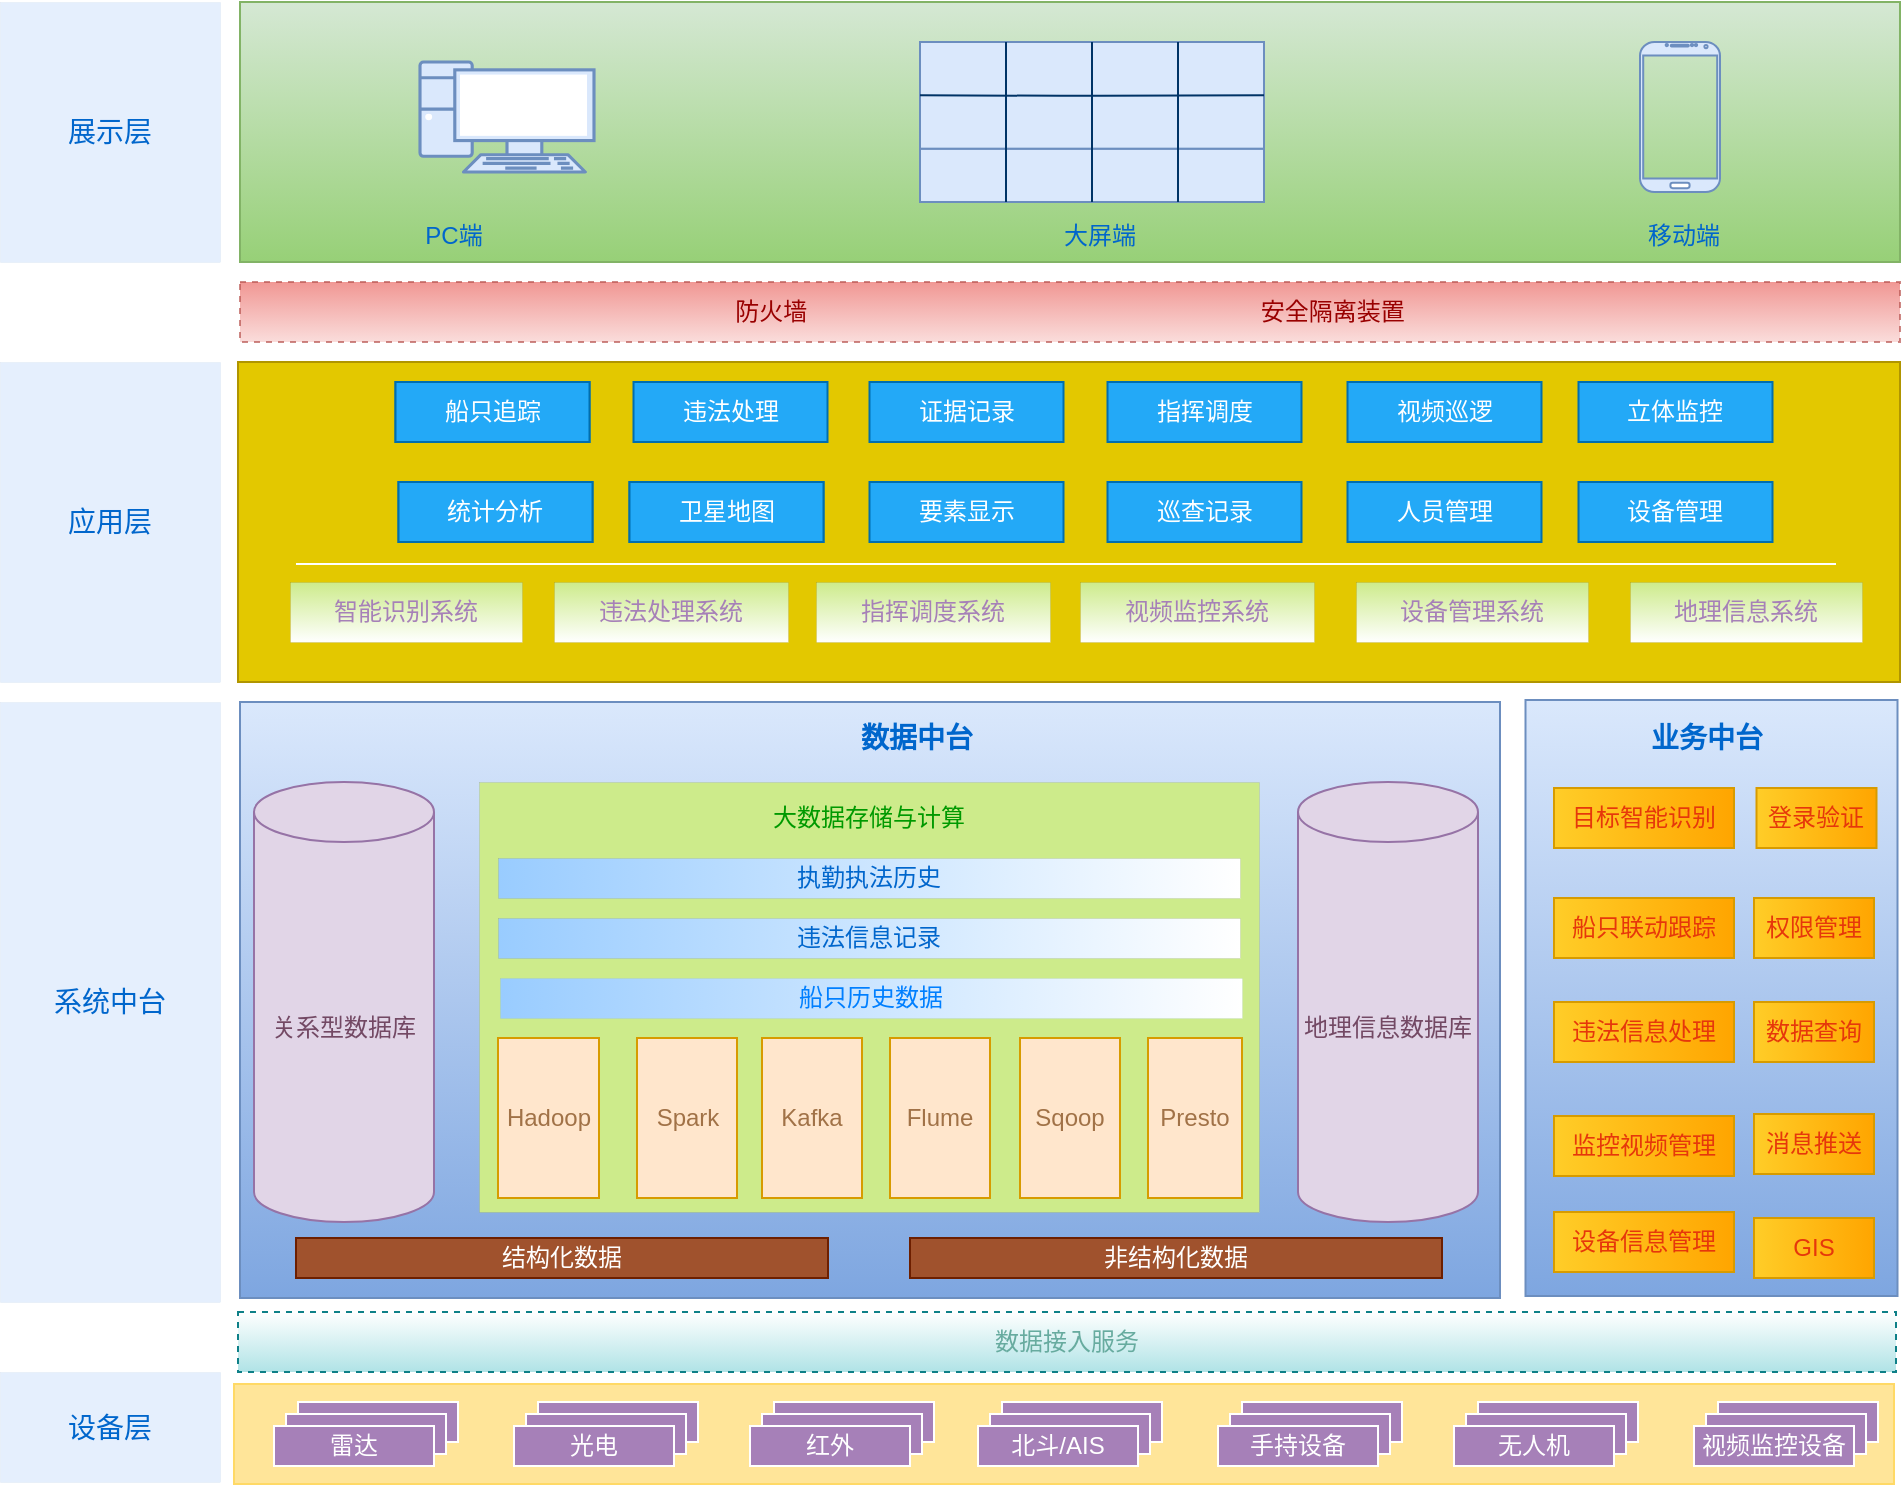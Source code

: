 <mxfile version="14.8.0" type="github">
  <diagram id="sQcaDlpvSEKhb7I3R9dC" name="第 1 页">
    <mxGraphModel dx="1422" dy="794" grid="1" gridSize="10" guides="1" tooltips="1" connect="1" arrows="1" fold="1" page="1" pageScale="1" pageWidth="827" pageHeight="1169" math="0" shadow="0">
      <root>
        <mxCell id="0" />
        <mxCell id="1" parent="0" />
        <mxCell id="p9WKnUkofUUKUgiozpQW-156" value="展示层" style="rounded=0;whiteSpace=wrap;html=1;shadow=0;dashed=1;fontSize=14;strokeColor=#6c8ebf;strokeWidth=0;fillColor=#dae8fc;opacity=70;fontColor=#0066CC;" vertex="1" parent="1">
          <mxGeometry x="70" y="340" width="110" height="130" as="geometry" />
        </mxCell>
        <mxCell id="p9WKnUkofUUKUgiozpQW-115" value="" style="rounded=0;whiteSpace=wrap;html=1;fillColor=#d5e8d4;strokeColor=#82b366;gradientColor=#97d077;" vertex="1" parent="1">
          <mxGeometry x="190" y="340" width="830" height="130" as="geometry" />
        </mxCell>
        <mxCell id="p9WKnUkofUUKUgiozpQW-89" value="" style="rounded=0;whiteSpace=wrap;html=1;fillColor=#e3c800;strokeColor=#B09500;fontColor=#000000;" vertex="1" parent="1">
          <mxGeometry x="189" y="520" width="831" height="160" as="geometry" />
        </mxCell>
        <mxCell id="p9WKnUkofUUKUgiozpQW-65" value="" style="rounded=0;whiteSpace=wrap;html=1;gradientColor=#7ea6e0;fillColor=#dae8fc;strokeColor=#6c8ebf;" vertex="1" parent="1">
          <mxGeometry x="832.75" y="689" width="186" height="298" as="geometry" />
        </mxCell>
        <mxCell id="p9WKnUkofUUKUgiozpQW-52" value="" style="rounded=0;whiteSpace=wrap;html=1;fillColor=#dae8fc;strokeColor=#6c8ebf;gradientColor=#7ea6e0;" vertex="1" parent="1">
          <mxGeometry x="190" y="690" width="630" height="298" as="geometry" />
        </mxCell>
        <mxCell id="p9WKnUkofUUKUgiozpQW-44" value="" style="rounded=0;whiteSpace=wrap;html=1;fillColor=#cdeb8b;strokeColor=#36393d;strokeWidth=0;" vertex="1" parent="1">
          <mxGeometry x="309.5" y="730" width="390" height="215" as="geometry" />
        </mxCell>
        <mxCell id="p9WKnUkofUUKUgiozpQW-25" value="" style="rounded=0;whiteSpace=wrap;html=1;fillColor=#FFE599;strokeColor=#FFD966;" vertex="1" parent="1">
          <mxGeometry x="187" y="1031" width="830" height="50" as="geometry" />
        </mxCell>
        <mxCell id="p9WKnUkofUUKUgiozpQW-4" value="" style="rounded=0;whiteSpace=wrap;html=1;fillColor=#A680B8;strokeColor=#FFFFFF;fontColor=#FFFFFF;" vertex="1" parent="1">
          <mxGeometry x="219" y="1040" width="80" height="20" as="geometry" />
        </mxCell>
        <mxCell id="p9WKnUkofUUKUgiozpQW-5" value="" style="rounded=0;whiteSpace=wrap;html=1;fillColor=#A680B8;strokeColor=#FFFFFF;fontColor=#FFFFFF;" vertex="1" parent="1">
          <mxGeometry x="213" y="1046" width="80" height="20" as="geometry" />
        </mxCell>
        <mxCell id="p9WKnUkofUUKUgiozpQW-6" value="雷达" style="rounded=0;whiteSpace=wrap;html=1;fillColor=#A680B8;strokeColor=#FFFFFF;fontColor=#FFFFFF;" vertex="1" parent="1">
          <mxGeometry x="207" y="1052" width="80" height="20" as="geometry" />
        </mxCell>
        <mxCell id="p9WKnUkofUUKUgiozpQW-7" value="" style="rounded=0;whiteSpace=wrap;html=1;fillColor=#A680B8;strokeColor=#FFFFFF;fontColor=#FFFFFF;" vertex="1" parent="1">
          <mxGeometry x="339" y="1040" width="80" height="20" as="geometry" />
        </mxCell>
        <mxCell id="p9WKnUkofUUKUgiozpQW-8" value="" style="rounded=0;whiteSpace=wrap;html=1;fillColor=#A680B8;strokeColor=#FFFFFF;fontColor=#FFFFFF;" vertex="1" parent="1">
          <mxGeometry x="333" y="1046" width="80" height="20" as="geometry" />
        </mxCell>
        <mxCell id="p9WKnUkofUUKUgiozpQW-9" value="光电" style="rounded=0;whiteSpace=wrap;html=1;fillColor=#A680B8;strokeColor=#FFFFFF;fontColor=#FFFFFF;" vertex="1" parent="1">
          <mxGeometry x="327" y="1052" width="80" height="20" as="geometry" />
        </mxCell>
        <mxCell id="p9WKnUkofUUKUgiozpQW-10" value="" style="rounded=0;whiteSpace=wrap;html=1;fillColor=#A680B8;strokeColor=#FFFFFF;fontColor=#FFFFFF;" vertex="1" parent="1">
          <mxGeometry x="457" y="1040" width="80" height="20" as="geometry" />
        </mxCell>
        <mxCell id="p9WKnUkofUUKUgiozpQW-11" value="" style="rounded=0;whiteSpace=wrap;html=1;fillColor=#A680B8;strokeColor=#FFFFFF;fontColor=#FFFFFF;" vertex="1" parent="1">
          <mxGeometry x="451" y="1046" width="80" height="20" as="geometry" />
        </mxCell>
        <mxCell id="p9WKnUkofUUKUgiozpQW-12" value="红外" style="rounded=0;whiteSpace=wrap;html=1;fillColor=#A680B8;strokeColor=#FFFFFF;fontColor=#FFFFFF;" vertex="1" parent="1">
          <mxGeometry x="445" y="1052" width="80" height="20" as="geometry" />
        </mxCell>
        <mxCell id="p9WKnUkofUUKUgiozpQW-13" value="" style="rounded=0;whiteSpace=wrap;html=1;fillColor=#A680B8;strokeColor=#FFFFFF;fontColor=#FFFFFF;" vertex="1" parent="1">
          <mxGeometry x="571" y="1040" width="80" height="20" as="geometry" />
        </mxCell>
        <mxCell id="p9WKnUkofUUKUgiozpQW-14" value="" style="rounded=0;whiteSpace=wrap;html=1;fillColor=#A680B8;strokeColor=#FFFFFF;fontColor=#FFFFFF;" vertex="1" parent="1">
          <mxGeometry x="565" y="1046" width="80" height="20" as="geometry" />
        </mxCell>
        <mxCell id="p9WKnUkofUUKUgiozpQW-15" value="北斗/AIS" style="rounded=0;whiteSpace=wrap;html=1;fillColor=#A680B8;strokeColor=#FFFFFF;fontColor=#FFFFFF;" vertex="1" parent="1">
          <mxGeometry x="559" y="1052" width="80" height="20" as="geometry" />
        </mxCell>
        <mxCell id="p9WKnUkofUUKUgiozpQW-16" value="" style="rounded=0;whiteSpace=wrap;html=1;fillColor=#A680B8;strokeColor=#FFFFFF;fontColor=#FFFFFF;" vertex="1" parent="1">
          <mxGeometry x="691" y="1040" width="80" height="20" as="geometry" />
        </mxCell>
        <mxCell id="p9WKnUkofUUKUgiozpQW-17" value="" style="rounded=0;whiteSpace=wrap;html=1;fillColor=#A680B8;strokeColor=#FFFFFF;fontColor=#FFFFFF;" vertex="1" parent="1">
          <mxGeometry x="685" y="1046" width="80" height="20" as="geometry" />
        </mxCell>
        <mxCell id="p9WKnUkofUUKUgiozpQW-18" value="手持设备" style="rounded=0;whiteSpace=wrap;html=1;fillColor=#A680B8;strokeColor=#FFFFFF;fontColor=#FFFFFF;" vertex="1" parent="1">
          <mxGeometry x="679" y="1052" width="80" height="20" as="geometry" />
        </mxCell>
        <mxCell id="p9WKnUkofUUKUgiozpQW-19" value="" style="rounded=0;whiteSpace=wrap;html=1;fillColor=#A680B8;strokeColor=#FFFFFF;fontColor=#FFFFFF;" vertex="1" parent="1">
          <mxGeometry x="809" y="1040" width="80" height="20" as="geometry" />
        </mxCell>
        <mxCell id="p9WKnUkofUUKUgiozpQW-20" value="" style="rounded=0;whiteSpace=wrap;html=1;fillColor=#A680B8;strokeColor=#FFFFFF;fontColor=#FFFFFF;" vertex="1" parent="1">
          <mxGeometry x="803" y="1046" width="80" height="20" as="geometry" />
        </mxCell>
        <mxCell id="p9WKnUkofUUKUgiozpQW-21" value="无人机" style="rounded=0;whiteSpace=wrap;html=1;fillColor=#A680B8;strokeColor=#FFFFFF;fontColor=#FFFFFF;" vertex="1" parent="1">
          <mxGeometry x="797" y="1052" width="80" height="20" as="geometry" />
        </mxCell>
        <mxCell id="p9WKnUkofUUKUgiozpQW-22" value="" style="rounded=0;whiteSpace=wrap;html=1;fillColor=#A680B8;strokeColor=#FFFFFF;" vertex="1" parent="1">
          <mxGeometry x="929" y="1040" width="80" height="20" as="geometry" />
        </mxCell>
        <mxCell id="p9WKnUkofUUKUgiozpQW-23" value="" style="rounded=0;whiteSpace=wrap;html=1;fillColor=#A680B8;strokeColor=#FFFFFF;fontColor=#FFFFFF;" vertex="1" parent="1">
          <mxGeometry x="923" y="1046" width="80" height="20" as="geometry" />
        </mxCell>
        <mxCell id="p9WKnUkofUUKUgiozpQW-24" value="视频监控设备" style="rounded=0;whiteSpace=wrap;html=1;fillColor=#A680B8;strokeColor=#FFFFFF;fontColor=#FFFFFF;" vertex="1" parent="1">
          <mxGeometry x="917" y="1052" width="80" height="20" as="geometry" />
        </mxCell>
        <mxCell id="p9WKnUkofUUKUgiozpQW-27" value="数据接入服务" style="rounded=0;whiteSpace=wrap;html=1;strokeColor=#0e8088;gradientDirection=north;fillColor=#b0e3e6;gradientColor=#ffffff;fontColor=#67AB9F;dashed=1;" vertex="1" parent="1">
          <mxGeometry x="189" y="995" width="829" height="30" as="geometry" />
        </mxCell>
        <mxCell id="p9WKnUkofUUKUgiozpQW-29" value="关系型数据库" style="shape=cylinder3;whiteSpace=wrap;html=1;boundedLbl=1;backgroundOutline=1;size=15;fillColor=#e1d5e7;strokeColor=#9673a6;fontColor=#734964;" vertex="1" parent="1">
          <mxGeometry x="197" y="730" width="90" height="220" as="geometry" />
        </mxCell>
        <mxCell id="p9WKnUkofUUKUgiozpQW-31" value="结构化数据" style="rounded=0;whiteSpace=wrap;html=1;strokeColor=#6D1F00;fontColor=#ffffff;gradientDirection=north;fillColor=#a0522d;" vertex="1" parent="1">
          <mxGeometry x="218" y="958" width="266" height="20" as="geometry" />
        </mxCell>
        <mxCell id="p9WKnUkofUUKUgiozpQW-33" value="非结构化数据" style="rounded=0;whiteSpace=wrap;html=1;fillColor=#a0522d;strokeColor=#6D1F00;fontColor=#ffffff;" vertex="1" parent="1">
          <mxGeometry x="525" y="958" width="266" height="20" as="geometry" />
        </mxCell>
        <mxCell id="p9WKnUkofUUKUgiozpQW-38" value="Hadoop" style="rounded=0;whiteSpace=wrap;html=1;fillColor=#ffe6cc;strokeColor=#d79b00;fontColor=#A17247;" vertex="1" parent="1">
          <mxGeometry x="319" y="858" width="50.5" height="80" as="geometry" />
        </mxCell>
        <mxCell id="p9WKnUkofUUKUgiozpQW-39" value="Spark" style="rounded=0;whiteSpace=wrap;html=1;fillColor=#ffe6cc;strokeColor=#d79b00;fontColor=#A17247;" vertex="1" parent="1">
          <mxGeometry x="388.5" y="858" width="50" height="80" as="geometry" />
        </mxCell>
        <mxCell id="p9WKnUkofUUKUgiozpQW-40" value="Kafka" style="rounded=0;whiteSpace=wrap;html=1;fillColor=#ffe6cc;strokeColor=#d79b00;fontColor=#A17247;" vertex="1" parent="1">
          <mxGeometry x="451" y="858" width="50" height="80" as="geometry" />
        </mxCell>
        <mxCell id="p9WKnUkofUUKUgiozpQW-41" value="Flume" style="rounded=0;whiteSpace=wrap;html=1;fillColor=#ffe6cc;strokeColor=#d79b00;fontColor=#A17247;" vertex="1" parent="1">
          <mxGeometry x="515" y="858" width="50" height="80" as="geometry" />
        </mxCell>
        <mxCell id="p9WKnUkofUUKUgiozpQW-42" value="Presto" style="rounded=0;whiteSpace=wrap;html=1;fillColor=#ffe6cc;strokeColor=#d79b00;fontColor=#A17247;" vertex="1" parent="1">
          <mxGeometry x="644" y="858" width="47" height="80" as="geometry" />
        </mxCell>
        <mxCell id="p9WKnUkofUUKUgiozpQW-46" value="地理信息数据库" style="shape=cylinder3;whiteSpace=wrap;html=1;boundedLbl=1;backgroundOutline=1;size=15;fillColor=#e1d5e7;strokeColor=#9673a6;fontColor=#734964;" vertex="1" parent="1">
          <mxGeometry x="719" y="730" width="90" height="220" as="geometry" />
        </mxCell>
        <mxCell id="p9WKnUkofUUKUgiozpQW-47" value="船只历史数据" style="rounded=0;whiteSpace=wrap;html=1;strokeWidth=0;strokeColor=#6c8ebf;fontColor=#007FFF;fillColor=#99CCFF;gradientColor=#ffffff;gradientDirection=east;" vertex="1" parent="1">
          <mxGeometry x="320" y="828" width="371" height="20" as="geometry" />
        </mxCell>
        <mxCell id="p9WKnUkofUUKUgiozpQW-48" value="违法信息记录" style="rounded=0;whiteSpace=wrap;html=1;strokeColor=#36393d;strokeWidth=0;gradientDirection=east;fillColor=#99CCFF;gradientColor=#ffffff;fontColor=#0066CC;" vertex="1" parent="1">
          <mxGeometry x="319" y="798" width="371" height="20" as="geometry" />
        </mxCell>
        <mxCell id="p9WKnUkofUUKUgiozpQW-49" value="执勤执法历史" style="rounded=0;whiteSpace=wrap;html=1;strokeColor=#36393d;strokeWidth=0;fillColor=#99CCFF;gradientColor=#ffffff;gradientDirection=east;fontColor=#0066CC;" vertex="1" parent="1">
          <mxGeometry x="319" y="768" width="371" height="20" as="geometry" />
        </mxCell>
        <mxCell id="p9WKnUkofUUKUgiozpQW-50" value="大数据存储与计算" style="text;html=1;strokeColor=none;fillColor=none;align=center;verticalAlign=middle;whiteSpace=wrap;rounded=0;fontColor=#009900;" vertex="1" parent="1">
          <mxGeometry x="430" y="738" width="149" height="20" as="geometry" />
        </mxCell>
        <mxCell id="p9WKnUkofUUKUgiozpQW-53" value="数据中台" style="text;html=1;strokeColor=none;fillColor=none;align=center;verticalAlign=middle;whiteSpace=wrap;rounded=0;fontColor=#0066CC;fontStyle=1;fontSize=14;" vertex="1" parent="1">
          <mxGeometry x="492" y="698" width="73" height="20" as="geometry" />
        </mxCell>
        <mxCell id="p9WKnUkofUUKUgiozpQW-54" value="Sqoop" style="rounded=0;whiteSpace=wrap;html=1;fillColor=#ffe6cc;strokeColor=#d79b00;fontColor=#A17247;" vertex="1" parent="1">
          <mxGeometry x="580" y="858" width="50" height="80" as="geometry" />
        </mxCell>
        <mxCell id="p9WKnUkofUUKUgiozpQW-57" value="违法信息处理" style="rounded=0;whiteSpace=wrap;html=1;fillColor=#ffcc99;strokeColor=#36393d;gradientDirection=east;fontColor=#0000FF;" vertex="1" parent="1">
          <mxGeometry x="847" y="840" width="90" height="30" as="geometry" />
        </mxCell>
        <mxCell id="p9WKnUkofUUKUgiozpQW-58" value="监控视频管理" style="rounded=0;whiteSpace=wrap;html=1;fillColor=#ffcc99;strokeColor=#36393d;gradientDirection=east;fontColor=#0000FF;" vertex="1" parent="1">
          <mxGeometry x="847" y="897" width="90" height="30" as="geometry" />
        </mxCell>
        <mxCell id="p9WKnUkofUUKUgiozpQW-59" value="设备信息管理" style="rounded=0;whiteSpace=wrap;html=1;fillColor=#ffcd28;strokeColor=#d79b00;gradientDirection=east;gradientColor=#ffa500;fontColor=#E6370B;" vertex="1" parent="1">
          <mxGeometry x="847" y="945" width="90" height="30" as="geometry" />
        </mxCell>
        <mxCell id="p9WKnUkofUUKUgiozpQW-60" value="登录验证" style="rounded=0;whiteSpace=wrap;html=1;fillColor=#ffcd28;strokeColor=#d79b00;gradientDirection=east;gradientColor=#ffa500;fontColor=#E6370B;" vertex="1" parent="1">
          <mxGeometry x="948.25" y="733" width="60" height="30" as="geometry" />
        </mxCell>
        <mxCell id="p9WKnUkofUUKUgiozpQW-61" value="权限管理" style="rounded=0;whiteSpace=wrap;html=1;fillColor=#ffcd28;strokeColor=#d79b00;gradientDirection=east;gradientColor=#ffa500;fontColor=#E6370B;" vertex="1" parent="1">
          <mxGeometry x="947" y="788" width="60" height="30" as="geometry" />
        </mxCell>
        <mxCell id="p9WKnUkofUUKUgiozpQW-62" value="数据查询" style="rounded=0;whiteSpace=wrap;html=1;fillColor=#ffcd28;strokeColor=#d79b00;gradientDirection=east;gradientColor=#ffa500;fontColor=#E6370B;" vertex="1" parent="1">
          <mxGeometry x="947" y="840" width="60" height="30" as="geometry" />
        </mxCell>
        <mxCell id="p9WKnUkofUUKUgiozpQW-63" value="消息推送" style="rounded=0;whiteSpace=wrap;html=1;fillColor=#ffcd28;strokeColor=#d79b00;gradientDirection=east;gradientColor=#ffa500;fontColor=#E6370B;" vertex="1" parent="1">
          <mxGeometry x="947" y="896" width="60" height="30" as="geometry" />
        </mxCell>
        <mxCell id="p9WKnUkofUUKUgiozpQW-64" value="GIS" style="rounded=0;whiteSpace=wrap;html=1;fillColor=#ffcd28;strokeColor=#d79b00;gradientDirection=east;gradientColor=#ffa500;fontColor=#E6370B;" vertex="1" parent="1">
          <mxGeometry x="947" y="948" width="60" height="30" as="geometry" />
        </mxCell>
        <mxCell id="p9WKnUkofUUKUgiozpQW-66" value="业务中台" style="text;html=1;strokeColor=none;fillColor=none;align=center;verticalAlign=middle;whiteSpace=wrap;rounded=0;fontStyle=1;fontColor=#0066CC;fontSize=14;" vertex="1" parent="1">
          <mxGeometry x="887" y="698" width="73" height="20" as="geometry" />
        </mxCell>
        <mxCell id="p9WKnUkofUUKUgiozpQW-68" value="智能识别系统" style="rounded=0;whiteSpace=wrap;html=1;strokeColor=#36393d;fillColor=#cdeb8b;gradientDirection=south;strokeWidth=0;gradientColor=#ffffff;fontColor=#A680B8;" vertex="1" parent="1">
          <mxGeometry x="215" y="630" width="116" height="30" as="geometry" />
        </mxCell>
        <mxCell id="p9WKnUkofUUKUgiozpQW-69" value="违法处理系统" style="rounded=0;whiteSpace=wrap;html=1;strokeColor=#36393d;fillColor=#cdeb8b;gradientDirection=south;strokeWidth=0;gradientColor=#ffffff;fontColor=#A680B8;" vertex="1" parent="1">
          <mxGeometry x="347" y="630" width="117" height="30" as="geometry" />
        </mxCell>
        <mxCell id="p9WKnUkofUUKUgiozpQW-70" value="指挥调度系统" style="rounded=0;whiteSpace=wrap;html=1;strokeColor=#36393d;fillColor=#cdeb8b;gradientDirection=south;strokeWidth=0;gradientColor=#ffffff;fontColor=#A680B8;" vertex="1" parent="1">
          <mxGeometry x="478" y="630" width="117" height="30" as="geometry" />
        </mxCell>
        <mxCell id="p9WKnUkofUUKUgiozpQW-71" value="视频监控系统" style="rounded=0;whiteSpace=wrap;html=1;strokeColor=#36393d;fillColor=#cdeb8b;gradientDirection=south;strokeWidth=0;gradientColor=#ffffff;fontColor=#A680B8;" vertex="1" parent="1">
          <mxGeometry x="610" y="630" width="117" height="30" as="geometry" />
        </mxCell>
        <mxCell id="p9WKnUkofUUKUgiozpQW-72" value="设备管理系统" style="rounded=0;whiteSpace=wrap;html=1;strokeColor=#36393d;fillColor=#cdeb8b;gradientDirection=south;strokeWidth=0;gradientColor=#ffffff;fontColor=#A680B8;" vertex="1" parent="1">
          <mxGeometry x="748" y="630" width="116" height="30" as="geometry" />
        </mxCell>
        <mxCell id="p9WKnUkofUUKUgiozpQW-73" value="地理信息系统" style="rounded=0;whiteSpace=wrap;html=1;strokeColor=#36393d;fillColor=#cdeb8b;gradientDirection=south;strokeWidth=0;gradientColor=#ffffff;fontColor=#A680B8;" vertex="1" parent="1">
          <mxGeometry x="885" y="630" width="116" height="30" as="geometry" />
        </mxCell>
        <mxCell id="p9WKnUkofUUKUgiozpQW-75" value="" style="endArrow=none;html=1;strokeWidth=1;strokeColor=#FFFFFF;" edge="1" parent="1">
          <mxGeometry width="50" height="50" relative="1" as="geometry">
            <mxPoint x="218" y="621" as="sourcePoint" />
            <mxPoint x="988" y="621" as="targetPoint" />
          </mxGeometry>
        </mxCell>
        <mxCell id="p9WKnUkofUUKUgiozpQW-76" value="船只追踪" style="rounded=0;whiteSpace=wrap;html=1;strokeColor=#006EAF;fontColor=#ffffff;gradientDirection=south;fillColor=#23A9F7;" vertex="1" parent="1">
          <mxGeometry x="267.75" y="530" width="97" height="30" as="geometry" />
        </mxCell>
        <mxCell id="p9WKnUkofUUKUgiozpQW-77" value="证据记录" style="rounded=0;whiteSpace=wrap;html=1;strokeColor=#006EAF;fontColor=#ffffff;gradientDirection=south;fillColor=#23A9F7;" vertex="1" parent="1">
          <mxGeometry x="504.75" y="530" width="97" height="30" as="geometry" />
        </mxCell>
        <mxCell id="p9WKnUkofUUKUgiozpQW-78" value="违法处理" style="rounded=0;whiteSpace=wrap;html=1;strokeColor=#006EAF;fontColor=#ffffff;gradientDirection=south;fillColor=#23A9F7;" vertex="1" parent="1">
          <mxGeometry x="386.75" y="530" width="97" height="30" as="geometry" />
        </mxCell>
        <mxCell id="p9WKnUkofUUKUgiozpQW-79" value="指挥调度" style="rounded=0;whiteSpace=wrap;html=1;strokeColor=#006EAF;fontColor=#ffffff;gradientDirection=south;fillColor=#23A9F7;" vertex="1" parent="1">
          <mxGeometry x="623.75" y="530" width="97" height="30" as="geometry" />
        </mxCell>
        <mxCell id="p9WKnUkofUUKUgiozpQW-80" value="视频巡逻" style="rounded=0;whiteSpace=wrap;html=1;strokeColor=#006EAF;fontColor=#ffffff;gradientDirection=south;fillColor=#23A9F7;" vertex="1" parent="1">
          <mxGeometry x="743.75" y="530" width="97" height="30" as="geometry" />
        </mxCell>
        <mxCell id="p9WKnUkofUUKUgiozpQW-81" value="立体监控" style="rounded=0;whiteSpace=wrap;html=1;strokeColor=#006EAF;fontColor=#ffffff;gradientDirection=south;fillColor=#23A9F7;" vertex="1" parent="1">
          <mxGeometry x="859.25" y="530" width="97" height="30" as="geometry" />
        </mxCell>
        <mxCell id="p9WKnUkofUUKUgiozpQW-82" value="统计分析" style="rounded=0;whiteSpace=wrap;html=1;strokeColor=#006EAF;fontColor=#ffffff;gradientDirection=south;fillColor=#23A9F7;" vertex="1" parent="1">
          <mxGeometry x="269.25" y="580" width="97" height="30" as="geometry" />
        </mxCell>
        <mxCell id="p9WKnUkofUUKUgiozpQW-83" value="卫星地图" style="rounded=0;whiteSpace=wrap;html=1;strokeColor=#006EAF;fontColor=#ffffff;gradientDirection=south;fillColor=#23A9F7;" vertex="1" parent="1">
          <mxGeometry x="384.75" y="580" width="97" height="30" as="geometry" />
        </mxCell>
        <mxCell id="p9WKnUkofUUKUgiozpQW-84" value="要素显示" style="rounded=0;whiteSpace=wrap;html=1;strokeColor=#006EAF;fontColor=#ffffff;gradientDirection=south;fillColor=#23A9F7;" vertex="1" parent="1">
          <mxGeometry x="504.75" y="580" width="97" height="30" as="geometry" />
        </mxCell>
        <mxCell id="p9WKnUkofUUKUgiozpQW-85" value="巡查记录" style="rounded=0;whiteSpace=wrap;html=1;strokeColor=#006EAF;fontColor=#ffffff;gradientDirection=south;fillColor=#23A9F7;" vertex="1" parent="1">
          <mxGeometry x="623.75" y="580" width="97" height="30" as="geometry" />
        </mxCell>
        <mxCell id="p9WKnUkofUUKUgiozpQW-86" value="设备管理" style="rounded=0;whiteSpace=wrap;html=1;strokeColor=#006EAF;fontColor=#ffffff;gradientDirection=south;fillColor=#23A9F7;" vertex="1" parent="1">
          <mxGeometry x="859.25" y="580" width="97" height="30" as="geometry" />
        </mxCell>
        <mxCell id="p9WKnUkofUUKUgiozpQW-87" value="人员管理" style="rounded=0;whiteSpace=wrap;html=1;strokeColor=#006EAF;fontColor=#ffffff;gradientDirection=south;fillColor=#23A9F7;" vertex="1" parent="1">
          <mxGeometry x="743.75" y="580" width="97" height="30" as="geometry" />
        </mxCell>
        <mxCell id="p9WKnUkofUUKUgiozpQW-92" value="防火墙&amp;nbsp; &amp;nbsp; &amp;nbsp; &amp;nbsp; &amp;nbsp; &amp;nbsp; &amp;nbsp; &amp;nbsp; &amp;nbsp; &amp;nbsp; &amp;nbsp; &amp;nbsp; &amp;nbsp; &amp;nbsp; &amp;nbsp; &amp;nbsp; &amp;nbsp; &amp;nbsp; &amp;nbsp; &amp;nbsp; &amp;nbsp; &amp;nbsp; &amp;nbsp; &amp;nbsp; &amp;nbsp; &amp;nbsp; &amp;nbsp; &amp;nbsp; &amp;nbsp; &amp;nbsp; &amp;nbsp; &amp;nbsp; &amp;nbsp; &amp;nbsp; 安全隔离装置" style="rounded=0;whiteSpace=wrap;html=1;strokeColor=#b85450;fillColor=#f8cecc;gradientColor=#ea6b66;shadow=0;gradientDirection=north;opacity=70;fontColor=#990000;dashed=1;" vertex="1" parent="1">
          <mxGeometry x="190" y="480" width="830" height="30" as="geometry" />
        </mxCell>
        <mxCell id="p9WKnUkofUUKUgiozpQW-93" value="" style="verticalAlign=top;verticalLabelPosition=bottom;labelPosition=center;align=center;html=1;outlineConnect=0;fillColor=#dae8fc;strokeColor=#6c8ebf;gradientDirection=north;strokeWidth=2;shape=mxgraph.networks.pc;" vertex="1" parent="1">
          <mxGeometry x="280" y="370" width="87" height="55" as="geometry" />
        </mxCell>
        <mxCell id="p9WKnUkofUUKUgiozpQW-109" value="" style="group;strokeColor=#d79b00;fillColor=#ffe6cc;" vertex="1" connectable="0" parent="1">
          <mxGeometry x="530" y="360" width="172" height="80" as="geometry" />
        </mxCell>
        <mxCell id="p9WKnUkofUUKUgiozpQW-107" value="" style="rounded=0;whiteSpace=wrap;html=1;strokeColor=#6c8ebf;fillColor=#dae8fc;" vertex="1" parent="p9WKnUkofUUKUgiozpQW-109">
          <mxGeometry y="53.333" width="172" height="26.667" as="geometry" />
        </mxCell>
        <mxCell id="p9WKnUkofUUKUgiozpQW-98" value="" style="rounded=0;whiteSpace=wrap;html=1;fillColor=#dae8fc;strokeColor=#6c8ebf;" vertex="1" parent="p9WKnUkofUUKUgiozpQW-109">
          <mxGeometry width="172" height="53.333" as="geometry" />
        </mxCell>
        <mxCell id="p9WKnUkofUUKUgiozpQW-100" value="" style="endArrow=none;html=1;exitX=0;exitY=0.5;exitDx=0;exitDy=0;entryX=1;entryY=0.5;entryDx=0;entryDy=0;fontColor=#0066CC;strokeColor=#003366;" edge="1" parent="p9WKnUkofUUKUgiozpQW-109" source="p9WKnUkofUUKUgiozpQW-98" target="p9WKnUkofUUKUgiozpQW-98">
          <mxGeometry width="50" height="50" relative="1" as="geometry">
            <mxPoint x="17.866" as="sourcePoint" />
            <mxPoint x="150.982" y="58.667" as="targetPoint" />
            <Array as="points">
              <mxPoint x="80.295" y="26.909" />
            </Array>
          </mxGeometry>
        </mxCell>
        <mxCell id="p9WKnUkofUUKUgiozpQW-103" value="" style="endArrow=none;html=1;exitX=0.25;exitY=1;exitDx=0;exitDy=0;entryX=0.25;entryY=0;entryDx=0;entryDy=0;fontColor=#0066CC;strokeColor=#003366;" edge="1" parent="p9WKnUkofUUKUgiozpQW-109" source="p9WKnUkofUUKUgiozpQW-107" target="p9WKnUkofUUKUgiozpQW-98">
          <mxGeometry width="50" height="50" relative="1" as="geometry">
            <mxPoint x="10.859" y="16" as="sourcePoint" />
            <mxPoint x="45.89" y="-10.667" as="targetPoint" />
          </mxGeometry>
        </mxCell>
        <mxCell id="p9WKnUkofUUKUgiozpQW-104" value="" style="endArrow=none;html=1;entryX=0.5;entryY=0;entryDx=0;entryDy=0;exitX=0.5;exitY=1;exitDx=0;exitDy=0;fontColor=#0066CC;strokeColor=#003366;" edge="1" parent="p9WKnUkofUUKUgiozpQW-109" source="p9WKnUkofUUKUgiozpQW-107" target="p9WKnUkofUUKUgiozpQW-98">
          <mxGeometry width="50" height="50" relative="1" as="geometry">
            <mxPoint x="45.89" y="122.667" as="sourcePoint" />
            <mxPoint x="80.921" y="96" as="targetPoint" />
          </mxGeometry>
        </mxCell>
        <mxCell id="p9WKnUkofUUKUgiozpQW-106" value="" style="endArrow=none;html=1;entryX=0.75;entryY=0;entryDx=0;entryDy=0;exitX=0.75;exitY=1;exitDx=0;exitDy=0;fontColor=#0066CC;strokeColor=#003366;" edge="1" parent="p9WKnUkofUUKUgiozpQW-109" source="p9WKnUkofUUKUgiozpQW-107" target="p9WKnUkofUUKUgiozpQW-98">
          <mxGeometry width="50" height="50" relative="1" as="geometry">
            <mxPoint x="129.263" y="48" as="sourcePoint" />
            <mxPoint x="249.067" y="32" as="targetPoint" />
          </mxGeometry>
        </mxCell>
        <mxCell id="p9WKnUkofUUKUgiozpQW-110" value="" style="verticalLabelPosition=bottom;verticalAlign=top;html=1;shadow=0;dashed=0;strokeWidth=1;shape=mxgraph.android.phone2;fillColor=#dae8fc;strokeColor=#6c8ebf;" vertex="1" parent="1">
          <mxGeometry x="890" y="360" width="40" height="75" as="geometry" />
        </mxCell>
        <mxCell id="p9WKnUkofUUKUgiozpQW-112" value="PC端" style="text;html=1;strokeColor=none;fillColor=none;align=center;verticalAlign=middle;whiteSpace=wrap;rounded=0;fontColor=#0066CC;" vertex="1" parent="1">
          <mxGeometry x="262" y="450" width="70" height="14" as="geometry" />
        </mxCell>
        <mxCell id="p9WKnUkofUUKUgiozpQW-113" value="大屏端" style="text;html=1;strokeColor=none;fillColor=none;align=center;verticalAlign=middle;whiteSpace=wrap;rounded=0;fontColor=#0066CC;" vertex="1" parent="1">
          <mxGeometry x="585.25" y="450" width="70" height="14" as="geometry" />
        </mxCell>
        <mxCell id="p9WKnUkofUUKUgiozpQW-114" value="移动端" style="text;html=1;strokeColor=none;fillColor=none;align=center;verticalAlign=middle;whiteSpace=wrap;rounded=0;fontColor=#0066CC;" vertex="1" parent="1">
          <mxGeometry x="877" y="450" width="70" height="14" as="geometry" />
        </mxCell>
        <mxCell id="p9WKnUkofUUKUgiozpQW-128" value="目标智能识别" style="rounded=0;whiteSpace=wrap;html=1;fillColor=#ffcd28;strokeColor=#d79b00;gradientDirection=east;gradientColor=#ffa500;fontColor=#333333;" vertex="1" parent="1">
          <mxGeometry x="847" y="733" width="90" height="30" as="geometry" />
        </mxCell>
        <mxCell id="p9WKnUkofUUKUgiozpQW-129" value="船只联动跟踪" style="rounded=0;whiteSpace=wrap;html=1;fillColor=#ffcd28;strokeColor=#d79b00;gradientDirection=east;gradientColor=#ffa500;fontColor=#E6370B;" vertex="1" parent="1">
          <mxGeometry x="847" y="788" width="90" height="30" as="geometry" />
        </mxCell>
        <mxCell id="p9WKnUkofUUKUgiozpQW-130" value="违法信息处理" style="rounded=0;whiteSpace=wrap;html=1;fillColor=#ffcd28;strokeColor=#d79b00;gradientDirection=east;gradientColor=#ffa500;fontColor=#E6370B;" vertex="1" parent="1">
          <mxGeometry x="847" y="840" width="90" height="30" as="geometry" />
        </mxCell>
        <mxCell id="p9WKnUkofUUKUgiozpQW-131" value="监控视频管理" style="rounded=0;whiteSpace=wrap;html=1;fillColor=#ffcd28;strokeColor=#d79b00;gradientDirection=east;gradientColor=#ffa500;fontColor=#E6370B;" vertex="1" parent="1">
          <mxGeometry x="847" y="897" width="90" height="30" as="geometry" />
        </mxCell>
        <mxCell id="p9WKnUkofUUKUgiozpQW-139" value="目标智能识别" style="rounded=0;whiteSpace=wrap;html=1;fillColor=#ffcd28;strokeColor=#d79b00;gradientDirection=east;gradientColor=#ffa500;fontColor=#E6370B;" vertex="1" parent="1">
          <mxGeometry x="847" y="733" width="90" height="30" as="geometry" />
        </mxCell>
        <mxCell id="p9WKnUkofUUKUgiozpQW-145" value="船只追踪" style="rounded=0;whiteSpace=wrap;html=1;strokeColor=#006EAF;fontColor=#ffffff;gradientDirection=south;fillColor=#23A9F7;" vertex="1" parent="1">
          <mxGeometry x="267.75" y="530" width="97" height="30" as="geometry" />
        </mxCell>
        <mxCell id="p9WKnUkofUUKUgiozpQW-146" value="统计分析" style="rounded=0;whiteSpace=wrap;html=1;strokeColor=#006EAF;fontColor=#ffffff;gradientDirection=south;fillColor=#23A9F7;" vertex="1" parent="1">
          <mxGeometry x="269.25" y="580" width="97" height="30" as="geometry" />
        </mxCell>
        <mxCell id="p9WKnUkofUUKUgiozpQW-147" value="卫星地图" style="rounded=0;whiteSpace=wrap;html=1;strokeColor=#006EAF;fontColor=#ffffff;gradientDirection=south;fillColor=#23A9F7;" vertex="1" parent="1">
          <mxGeometry x="384.75" y="580" width="97" height="30" as="geometry" />
        </mxCell>
        <mxCell id="p9WKnUkofUUKUgiozpQW-157" value="应用层" style="rounded=0;whiteSpace=wrap;html=1;shadow=0;dashed=1;fontSize=14;strokeColor=#6c8ebf;strokeWidth=0;fillColor=#dae8fc;opacity=70;fontColor=#0066CC;" vertex="1" parent="1">
          <mxGeometry x="70" y="520" width="110" height="160" as="geometry" />
        </mxCell>
        <mxCell id="p9WKnUkofUUKUgiozpQW-158" value="系统中台" style="rounded=0;whiteSpace=wrap;html=1;shadow=0;dashed=1;fontSize=14;strokeColor=#6c8ebf;strokeWidth=0;fillColor=#dae8fc;opacity=70;fontColor=#0066CC;" vertex="1" parent="1">
          <mxGeometry x="70" y="690" width="110" height="300" as="geometry" />
        </mxCell>
        <mxCell id="p9WKnUkofUUKUgiozpQW-159" value="设备层" style="rounded=0;whiteSpace=wrap;html=1;shadow=0;dashed=1;fontSize=14;strokeColor=#6c8ebf;strokeWidth=0;fillColor=#dae8fc;opacity=70;fontColor=#0066CC;" vertex="1" parent="1">
          <mxGeometry x="70" y="1025" width="110" height="55" as="geometry" />
        </mxCell>
      </root>
    </mxGraphModel>
  </diagram>
</mxfile>

